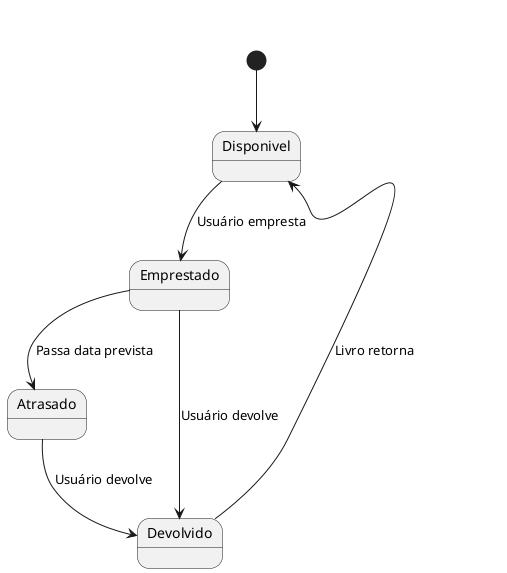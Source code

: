 @startuml LoanStateDiagram

[*] --> Disponivel
Disponivel --> Emprestado : Usuário empresta
Emprestado --> Atrasado : Passa data prevista
Emprestado --> Devolvido : Usuário devolve
Atrasado --> Devolvido : Usuário devolve
Devolvido --> Disponivel : Livro retorna

@enduml
